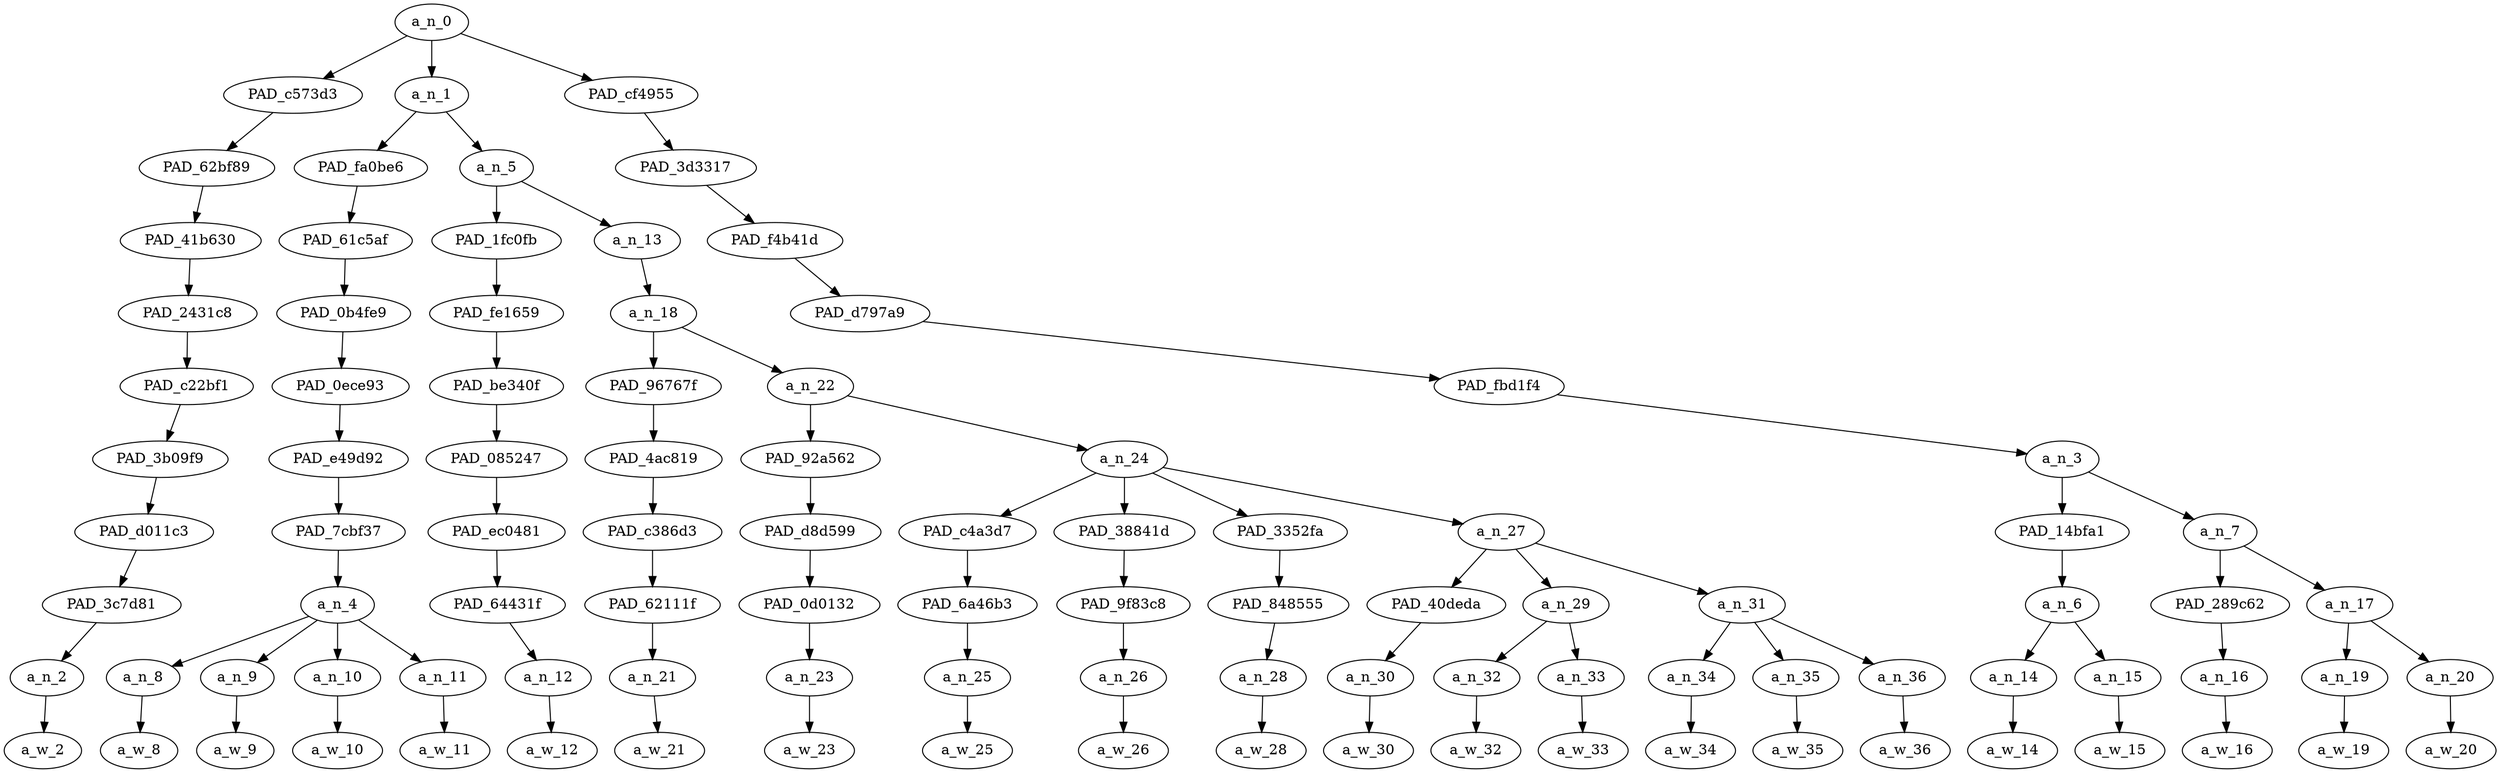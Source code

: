 strict digraph "" {
	a_n_0	[div_dir=1,
		index=0,
		level=10,
		pos="12.672743055555555,10!",
		text_span="[0, 1, 2, 3, 4, 5, 6, 7, 8, 9, 10, 11, 12, 13, 14, 15, 16, 17, 18, 19, 20, 21]",
		value=1.00000001];
	PAD_c573d3	[div_dir=1,
		index=1,
		level=9,
		pos="16.0,9!",
		text_span="[16]",
		value=0.02795375];
	a_n_0 -> PAD_c573d3;
	a_n_1	[div_dir=1,
		index=0,
		level=9,
		pos="3.3932291666666665,9!",
		text_span="[0, 1, 2, 3, 4, 5, 6, 7, 8, 9, 10, 11, 12, 13, 14, 15]",
		value=0.69442376];
	a_n_0 -> a_n_1;
	PAD_cf4955	[div_dir=1,
		index=2,
		level=9,
		pos="18.625,9!",
		text_span="[17, 18, 19, 20, 21]",
		value=0.27731917];
	a_n_0 -> PAD_cf4955;
	PAD_62bf89	[div_dir=1,
		index=2,
		level=8,
		pos="16.0,8!",
		text_span="[16]",
		value=0.02795375];
	PAD_c573d3 -> PAD_62bf89;
	PAD_41b630	[div_dir=1,
		index=3,
		level=7,
		pos="16.0,7!",
		text_span="[16]",
		value=0.02795375];
	PAD_62bf89 -> PAD_41b630;
	PAD_2431c8	[div_dir=1,
		index=3,
		level=6,
		pos="16.0,6!",
		text_span="[16]",
		value=0.02795375];
	PAD_41b630 -> PAD_2431c8;
	PAD_c22bf1	[div_dir=1,
		index=4,
		level=5,
		pos="16.0,5!",
		text_span="[16]",
		value=0.02795375];
	PAD_2431c8 -> PAD_c22bf1;
	PAD_3b09f9	[div_dir=1,
		index=5,
		level=4,
		pos="16.0,4!",
		text_span="[16]",
		value=0.02795375];
	PAD_c22bf1 -> PAD_3b09f9;
	PAD_d011c3	[div_dir=1,
		index=8,
		level=3,
		pos="16.0,3!",
		text_span="[16]",
		value=0.02795375];
	PAD_3b09f9 -> PAD_d011c3;
	PAD_3c7d81	[div_dir=1,
		index=10,
		level=2,
		pos="16.0,2!",
		text_span="[16]",
		value=0.02795375];
	PAD_d011c3 -> PAD_3c7d81;
	a_n_2	[div_dir=1,
		index=16,
		level=1,
		pos="16.0,1!",
		text_span="[16]",
		value=0.02795375];
	PAD_3c7d81 -> a_n_2;
	a_w_2	[div_dir=0,
		index=16,
		level=0,
		pos="16,0!",
		text_span="[16]",
		value=and];
	a_n_2 -> a_w_2;
	PAD_fa0be6	[div_dir=1,
		index=0,
		level=8,
		pos="1.5,8!",
		text_span="[0, 1, 2, 3]",
		value=0.29280398];
	a_n_1 -> PAD_fa0be6;
	a_n_5	[div_dir=-1,
		index=1,
		level=8,
		pos="5.286458333333333,8!",
		text_span="[4, 5, 6, 7, 8, 9, 10, 11, 12, 13, 14, 15]",
		value=0.40142762];
	a_n_1 -> a_n_5;
	PAD_61c5af	[div_dir=1,
		index=0,
		level=7,
		pos="1.5,7!",
		text_span="[0, 1, 2, 3]",
		value=0.29280398];
	PAD_fa0be6 -> PAD_61c5af;
	PAD_0b4fe9	[div_dir=1,
		index=0,
		level=6,
		pos="1.5,6!",
		text_span="[0, 1, 2, 3]",
		value=0.29280398];
	PAD_61c5af -> PAD_0b4fe9;
	PAD_0ece93	[div_dir=1,
		index=0,
		level=5,
		pos="1.5,5!",
		text_span="[0, 1, 2, 3]",
		value=0.29280398];
	PAD_0b4fe9 -> PAD_0ece93;
	PAD_e49d92	[div_dir=1,
		index=0,
		level=4,
		pos="1.5,4!",
		text_span="[0, 1, 2, 3]",
		value=0.29280398];
	PAD_0ece93 -> PAD_e49d92;
	PAD_7cbf37	[div_dir=1,
		index=0,
		level=3,
		pos="1.5,3!",
		text_span="[0, 1, 2, 3]",
		value=0.29280398];
	PAD_e49d92 -> PAD_7cbf37;
	a_n_4	[div_dir=1,
		index=0,
		level=2,
		pos="1.5,2!",
		text_span="[0, 1, 2, 3]",
		value=0.29280398];
	PAD_7cbf37 -> a_n_4;
	a_n_8	[div_dir=1,
		index=0,
		level=1,
		pos="0.0,1!",
		text_span="[0]",
		value=0.03769623];
	a_n_4 -> a_n_8;
	a_n_9	[div_dir=1,
		index=1,
		level=1,
		pos="1.0,1!",
		text_span="[1]",
		value=0.04597926];
	a_n_4 -> a_n_9;
	a_n_10	[div_dir=1,
		index=2,
		level=1,
		pos="2.0,1!",
		text_span="[2]",
		value=0.08576637];
	a_n_4 -> a_n_10;
	a_n_11	[div_dir=1,
		index=3,
		level=1,
		pos="3.0,1!",
		text_span="[3]",
		value=0.12299039];
	a_n_4 -> a_n_11;
	a_w_8	[div_dir=0,
		index=0,
		level=0,
		pos="0,0!",
		text_span="[0]",
		value=you];
	a_n_8 -> a_w_8;
	a_w_9	[div_dir=0,
		index=1,
		level=0,
		pos="1,0!",
		text_span="[1]",
		value=alt];
	a_n_9 -> a_w_9;
	a_w_10	[div_dir=0,
		index=2,
		level=0,
		pos="2,0!",
		text_span="[2]",
		value=lite];
	a_n_10 -> a_w_10;
	a_w_11	[div_dir=0,
		index=3,
		level=0,
		pos="3,0!",
		text_span="[3]",
		value=queers];
	a_n_11 -> a_w_11;
	PAD_1fc0fb	[div_dir=1,
		index=1,
		level=7,
		pos="4.0,7!",
		text_span="[4]",
		value=0.02789450];
	a_n_5 -> PAD_1fc0fb;
	a_n_13	[div_dir=-1,
		index=2,
		level=7,
		pos="6.572916666666666,7!",
		text_span="[5, 6, 7, 8, 9, 10, 11, 12, 13, 14, 15]",
		value=0.37351035];
	a_n_5 -> a_n_13;
	PAD_fe1659	[div_dir=1,
		index=1,
		level=6,
		pos="4.0,6!",
		text_span="[4]",
		value=0.02789450];
	PAD_1fc0fb -> PAD_fe1659;
	PAD_be340f	[div_dir=1,
		index=1,
		level=5,
		pos="4.0,5!",
		text_span="[4]",
		value=0.02789450];
	PAD_fe1659 -> PAD_be340f;
	PAD_085247	[div_dir=1,
		index=1,
		level=4,
		pos="4.0,4!",
		text_span="[4]",
		value=0.02789450];
	PAD_be340f -> PAD_085247;
	PAD_ec0481	[div_dir=1,
		index=1,
		level=3,
		pos="4.0,3!",
		text_span="[4]",
		value=0.02789450];
	PAD_085247 -> PAD_ec0481;
	PAD_64431f	[div_dir=1,
		index=1,
		level=2,
		pos="4.0,2!",
		text_span="[4]",
		value=0.02789450];
	PAD_ec0481 -> PAD_64431f;
	a_n_12	[div_dir=1,
		index=4,
		level=1,
		pos="4.0,1!",
		text_span="[4]",
		value=0.02789450];
	PAD_64431f -> a_n_12;
	a_w_12	[div_dir=0,
		index=4,
		level=0,
		pos="4,0!",
		text_span="[4]",
		value=need];
	a_n_12 -> a_w_12;
	a_n_18	[div_dir=-1,
		index=2,
		level=6,
		pos="6.572916666666666,6!",
		text_span="[5, 6, 7, 8, 9, 10, 11, 12, 13, 14, 15]",
		value=0.37345728];
	a_n_13 -> a_n_18;
	PAD_96767f	[div_dir=-1,
		index=2,
		level=5,
		pos="5.0,5!",
		text_span="[5]",
		value=0.01533259];
	a_n_18 -> PAD_96767f;
	a_n_22	[div_dir=-1,
		index=3,
		level=5,
		pos="8.145833333333332,5!",
		text_span="[6, 7, 8, 9, 10, 11, 12, 13, 14, 15]",
		value=0.35807162];
	a_n_18 -> a_n_22;
	PAD_4ac819	[div_dir=-1,
		index=2,
		level=4,
		pos="5.0,4!",
		text_span="[5]",
		value=0.01533259];
	PAD_96767f -> PAD_4ac819;
	PAD_c386d3	[div_dir=-1,
		index=2,
		level=3,
		pos="5.0,3!",
		text_span="[5]",
		value=0.01533259];
	PAD_4ac819 -> PAD_c386d3;
	PAD_62111f	[div_dir=-1,
		index=2,
		level=2,
		pos="5.0,2!",
		text_span="[5]",
		value=0.01533259];
	PAD_c386d3 -> PAD_62111f;
	a_n_21	[div_dir=-1,
		index=5,
		level=1,
		pos="5.0,1!",
		text_span="[5]",
		value=0.01533259];
	PAD_62111f -> a_n_21;
	a_w_21	[div_dir=0,
		index=5,
		level=0,
		pos="5,0!",
		text_span="[5]",
		value=to];
	a_n_21 -> a_w_21;
	PAD_92a562	[div_dir=-1,
		index=3,
		level=4,
		pos="6.0,4!",
		text_span="[6]",
		value=0.02448286];
	a_n_22 -> PAD_92a562;
	a_n_24	[div_dir=-1,
		index=4,
		level=4,
		pos="10.291666666666666,4!",
		text_span="[7, 8, 9, 10, 11, 12, 13, 14, 15]",
		value=0.33354352];
	a_n_22 -> a_n_24;
	PAD_d8d599	[div_dir=-1,
		index=3,
		level=3,
		pos="6.0,3!",
		text_span="[6]",
		value=0.02448286];
	PAD_92a562 -> PAD_d8d599;
	PAD_0d0132	[div_dir=-1,
		index=3,
		level=2,
		pos="6.0,2!",
		text_span="[6]",
		value=0.02448286];
	PAD_d8d599 -> PAD_0d0132;
	a_n_23	[div_dir=-1,
		index=6,
		level=1,
		pos="6.0,1!",
		text_span="[6]",
		value=0.02448286];
	PAD_0d0132 -> a_n_23;
	a_w_23	[div_dir=0,
		index=6,
		level=0,
		pos="6,0!",
		text_span="[6]",
		value=pick];
	a_n_23 -> a_w_23;
	PAD_c4a3d7	[div_dir=1,
		index=4,
		level=3,
		pos="7.0,3!",
		text_span="[7]",
		value=0.01825238];
	a_n_24 -> PAD_c4a3d7;
	PAD_38841d	[div_dir=-1,
		index=5,
		level=3,
		pos="8.0,3!",
		text_span="[8]",
		value=0.02823014];
	a_n_24 -> PAD_38841d;
	PAD_3352fa	[div_dir=-1,
		index=7,
		level=3,
		pos="15.0,3!",
		text_span="[15]",
		value=0.07436399];
	a_n_24 -> PAD_3352fa;
	a_n_27	[div_dir=-1,
		index=6,
		level=3,
		pos="11.166666666666666,3!",
		text_span="[9, 10, 11, 12, 13, 14]",
		value=0.21266607];
	a_n_24 -> a_n_27;
	PAD_6a46b3	[div_dir=1,
		index=4,
		level=2,
		pos="7.0,2!",
		text_span="[7]",
		value=0.01825238];
	PAD_c4a3d7 -> PAD_6a46b3;
	a_n_25	[div_dir=1,
		index=7,
		level=1,
		pos="7.0,1!",
		text_span="[7]",
		value=0.01825238];
	PAD_6a46b3 -> a_n_25;
	a_w_25	[div_dir=0,
		index=7,
		level=0,
		pos="7,0!",
		text_span="[7]",
		value=a];
	a_n_25 -> a_w_25;
	PAD_9f83c8	[div_dir=-1,
		index=5,
		level=2,
		pos="8.0,2!",
		text_span="[8]",
		value=0.02823014];
	PAD_38841d -> PAD_9f83c8;
	a_n_26	[div_dir=-1,
		index=8,
		level=1,
		pos="8.0,1!",
		text_span="[8]",
		value=0.02823014];
	PAD_9f83c8 -> a_n_26;
	a_w_26	[div_dir=0,
		index=8,
		level=0,
		pos="8,0!",
		text_span="[8]",
		value=side];
	a_n_26 -> a_w_26;
	PAD_848555	[div_dir=-1,
		index=9,
		level=2,
		pos="15.0,2!",
		text_span="[15]",
		value=0.07436399];
	PAD_3352fa -> PAD_848555;
	a_n_28	[div_dir=-1,
		index=15,
		level=1,
		pos="15.0,1!",
		text_span="[15]",
		value=0.07436399];
	PAD_848555 -> a_n_28;
	a_w_28	[div_dir=0,
		index=15,
		level=0,
		pos="15,0!",
		text_span="[15]",
		value=mixers];
	a_n_28 -> a_w_28;
	PAD_40deda	[div_dir=1,
		index=7,
		level=2,
		pos="11.0,2!",
		text_span="[11]",
		value=0.02270613];
	a_n_27 -> PAD_40deda;
	a_n_29	[div_dir=-1,
		index=6,
		level=2,
		pos="9.5,2!",
		text_span="[9, 10]",
		value=0.06907246];
	a_n_27 -> a_n_29;
	a_n_31	[div_dir=-1,
		index=8,
		level=2,
		pos="13.0,2!",
		text_span="[12, 13, 14]",
		value=0.12085596];
	a_n_27 -> a_n_31;
	a_n_30	[div_dir=1,
		index=11,
		level=1,
		pos="11.0,1!",
		text_span="[11]",
		value=0.02270613];
	PAD_40deda -> a_n_30;
	a_w_30	[div_dir=0,
		index=11,
		level=0,
		pos="11,0!",
		text_span="[11]",
		value=or];
	a_n_30 -> a_w_30;
	a_n_32	[div_dir=1,
		index=9,
		level=1,
		pos="9.0,1!",
		text_span="[9]",
		value=0.03289726];
	a_n_29 -> a_n_32;
	a_n_33	[div_dir=-1,
		index=10,
		level=1,
		pos="10.0,1!",
		text_span="[10]",
		value=0.03613905];
	a_n_29 -> a_n_33;
	a_w_32	[div_dir=0,
		index=9,
		level=0,
		pos="9,0!",
		text_span="[9]",
		value=pro];
	a_n_32 -> a_w_32;
	a_w_33	[div_dir=0,
		index=10,
		level=0,
		pos="10,0!",
		text_span="[10]",
		value=white];
	a_n_33 -> a_w_33;
	a_n_34	[div_dir=-1,
		index=12,
		level=1,
		pos="12.0,1!",
		text_span="[12]",
		value=0.03750920];
	a_n_31 -> a_n_34;
	a_n_35	[div_dir=-1,
		index=13,
		level=1,
		pos="13.0,1!",
		text_span="[13]",
		value=0.03969043];
	a_n_31 -> a_n_35;
	a_n_36	[div_dir=1,
		index=14,
		level=1,
		pos="14.0,1!",
		text_span="[14]",
		value=0.04363763];
	a_n_31 -> a_n_36;
	a_w_34	[div_dir=0,
		index=12,
		level=0,
		pos="12,0!",
		text_span="[12]",
		value=anti];
	a_n_34 -> a_w_34;
	a_w_35	[div_dir=0,
		index=13,
		level=0,
		pos="13,0!",
		text_span="[13]",
		value=white1];
	a_n_35 -> a_w_35;
	a_w_36	[div_dir=0,
		index=14,
		level=0,
		pos="14,0!",
		text_span="[14]",
		value=race];
	a_n_36 -> a_w_36;
	PAD_3d3317	[div_dir=1,
		index=3,
		level=8,
		pos="18.625,8!",
		text_span="[17, 18, 19, 20, 21]",
		value=0.27731917];
	PAD_cf4955 -> PAD_3d3317;
	PAD_f4b41d	[div_dir=1,
		index=4,
		level=7,
		pos="18.625,7!",
		text_span="[17, 18, 19, 20, 21]",
		value=0.27731917];
	PAD_3d3317 -> PAD_f4b41d;
	PAD_d797a9	[div_dir=1,
		index=4,
		level=6,
		pos="18.625,6!",
		text_span="[17, 18, 19, 20, 21]",
		value=0.27731917];
	PAD_f4b41d -> PAD_d797a9;
	PAD_fbd1f4	[div_dir=1,
		index=5,
		level=5,
		pos="18.625,5!",
		text_span="[17, 18, 19, 20, 21]",
		value=0.27731917];
	PAD_d797a9 -> PAD_fbd1f4;
	a_n_3	[div_dir=1,
		index=6,
		level=4,
		pos="18.625,4!",
		text_span="[17, 18, 19, 20, 21]",
		value=0.27731917];
	PAD_fbd1f4 -> a_n_3;
	PAD_14bfa1	[div_dir=1,
		index=9,
		level=3,
		pos="17.5,3!",
		text_span="[17, 18]",
		value=0.17678959];
	a_n_3 -> PAD_14bfa1;
	a_n_7	[div_dir=1,
		index=10,
		level=3,
		pos="19.75,3!",
		text_span="[19, 20, 21]",
		value=0.10027500];
	a_n_3 -> a_n_7;
	a_n_6	[div_dir=1,
		index=11,
		level=2,
		pos="17.5,2!",
		text_span="[17, 18]",
		value=0.17678959];
	PAD_14bfa1 -> a_n_6;
	a_n_14	[div_dir=1,
		index=17,
		level=1,
		pos="17.0,1!",
		text_span="[17]",
		value=0.13305553];
	a_n_6 -> a_n_14;
	a_n_15	[div_dir=1,
		index=18,
		level=1,
		pos="18.0,1!",
		text_span="[18]",
		value=0.04357773];
	a_n_6 -> a_n_15;
	a_w_14	[div_dir=0,
		index=17,
		level=0,
		pos="17,0!",
		text_span="[17]",
		value=thot];
	a_n_14 -> a_w_14;
	a_w_15	[div_dir=0,
		index=18,
		level=0,
		pos="18,0!",
		text_span="[18]",
		value=defenders];
	a_n_15 -> a_w_15;
	PAD_289c62	[div_dir=1,
		index=12,
		level=2,
		pos="19.0,2!",
		text_span="[19]",
		value=0.03284268];
	a_n_7 -> PAD_289c62;
	a_n_17	[div_dir=1,
		index=13,
		level=2,
		pos="20.5,2!",
		text_span="[20, 21]",
		value=0.06722804];
	a_n_7 -> a_n_17;
	a_n_16	[div_dir=1,
		index=19,
		level=1,
		pos="19.0,1!",
		text_span="[19]",
		value=0.03284268];
	PAD_289c62 -> a_n_16;
	a_w_16	[div_dir=0,
		index=19,
		level=0,
		pos="19,0!",
		text_span="[19]",
		value=deserve];
	a_n_16 -> a_w_16;
	a_n_19	[div_dir=1,
		index=20,
		level=1,
		pos="20.0,1!",
		text_span="[20]",
		value=0.02458504];
	a_n_17 -> a_n_19;
	a_n_20	[div_dir=1,
		index=21,
		level=1,
		pos="21.0,1!",
		text_span="[21]",
		value=0.04239990];
	a_n_17 -> a_n_20;
	a_w_19	[div_dir=0,
		index=20,
		level=0,
		pos="20,0!",
		text_span="[20]",
		value=the];
	a_n_19 -> a_w_19;
	a_w_20	[div_dir=0,
		index=21,
		level=0,
		pos="21,0!",
		text_span="[21]",
		value=rope];
	a_n_20 -> a_w_20;
}
